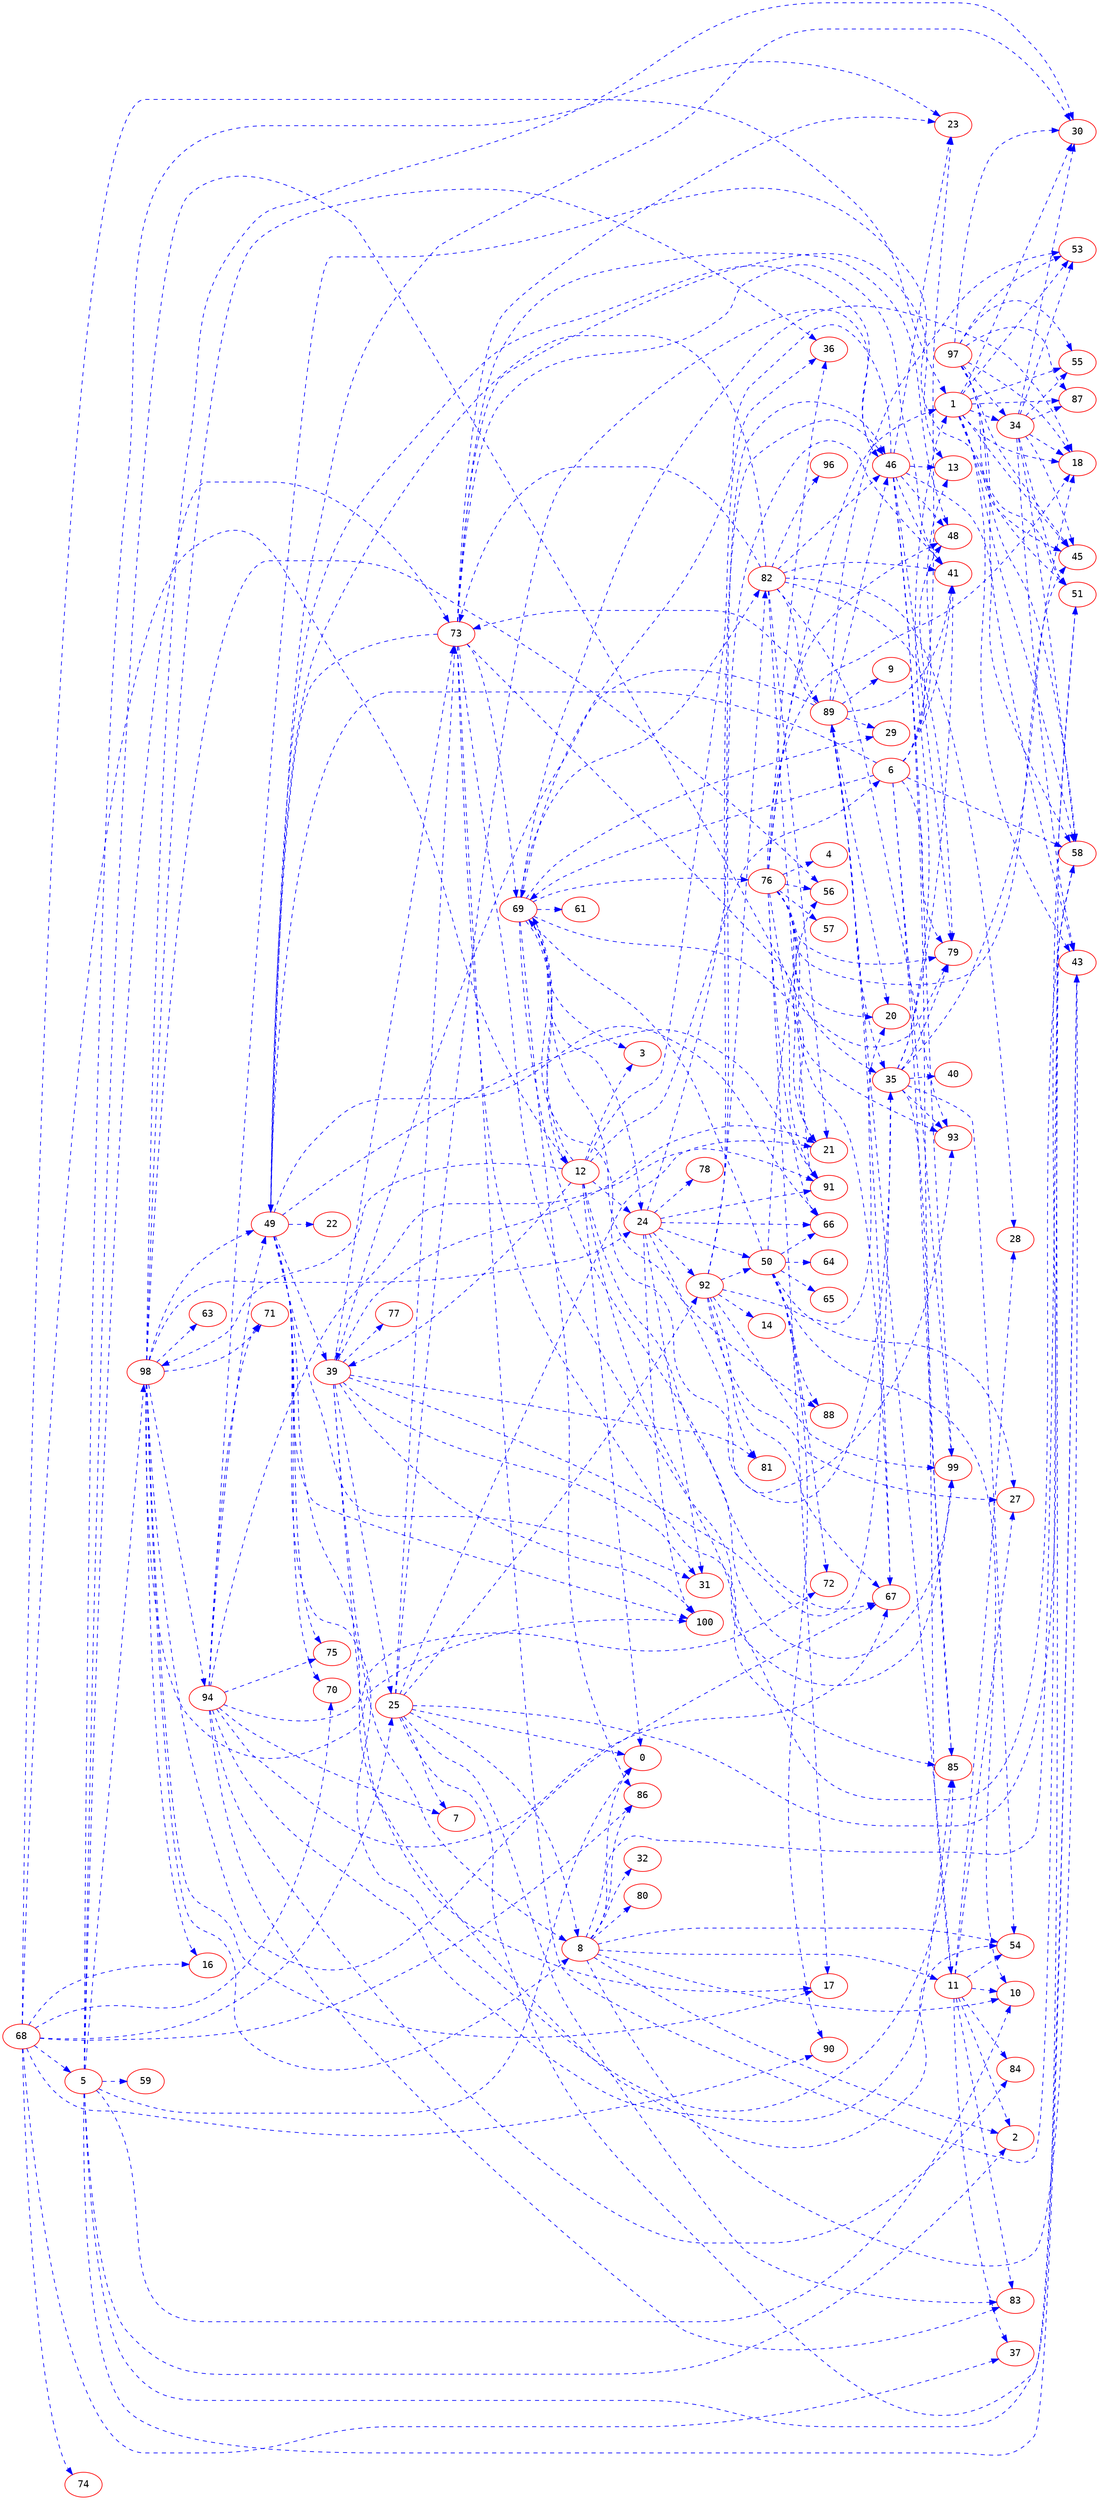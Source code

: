 digraph dumpedGraph {
		node[color=Red,fontname=Courier]
		edge[color=Blue,style=dashed]
		rankdir=LR; //Rank Direction Left to Right
		/*Total Nodes : 31 */
"1"->{"18" "30" "34" "43" "45" "51" "53" "55" "58" "87"}
"3"->{}
"5"->{"0" "2" "10" "21" "23" "43" "58" "59" "73" "98"}
"6"->{"13" "23" "41" "48" "49" "58" "69" "79" "85" "99"}
"8"->{"0" "2" "10" "11" "32" "43" "51" "54" "80" "86"}
"11"->{"2" "10" "27" "28" "37" "54" "83" "84" "89"}
"12"->{"0" "3" "6" "24" "36" "39" "58" "69" "98" "99"}
"24"->{"31" "46" "50" "66" "78" "91" "92" "93" "100"}
"25"->{"0" "7" "8" "21" "43" "46" "51" "73" "83" "92"}
"27"->{}
"29"->{}
"34"->{"18" "30" "43" "45" "51" "53" "55" "58" "87"}
"35"->{"1" "11" "18" "40" "41" "54" "79" "93"}
"39"->{"8" "21" "25" "31" "35" "54" "73" "77" "81" "100"}
"46"->{"13" "23" "41" "48" "49" "58" "69" "79" "85" "99"}
"49"->{"17" "22" "30" "31" "39" "66" "70" "75" "85" "91" "100"}
"50"->{"10" "27" "56" "64" "65" "66" "69" "72" "88" "90"}
"53"->{}
"68"->{"1" "5" "12" "16" "25" "37" "70" "74" "86" "90"}
"69"->{"3" "12" "18" "21" "24" "29" "35" "61" "67" "76" "82" "86" "88"}
"73"->{"13" "23" "41" "48" "49" "58" "69" "79" "85" "99"}
"76"->{"1" "4" "17" "18" "20" "35" "36" "45" "48" "56" "57" "66" "67" "79" "91" "93"}
"82"->{"21" "28" "41" "46" "49" "73" "79" "89" "91" "93" "96"}
"84"->{}
"87"->{}
"89"->{"9" "20" "29" "35" "39" "41" "46" "53" "67" "73"}
"92"->{"14" "20" "27" "41" "46" "50" "67" "81" "82" "99"}
"94"->{"7" "45" "49" "67" "71" "72" "75" "83" "84" "85" "91"}
"97"->{"18" "30" "34" "43" "45" "51" "53" "55" "58" "87"}
"98"->{"8" "16" "17" "24" "30" "36" "49" "56" "63" "67" "71" "94" "100"}
"100"->{}
}
